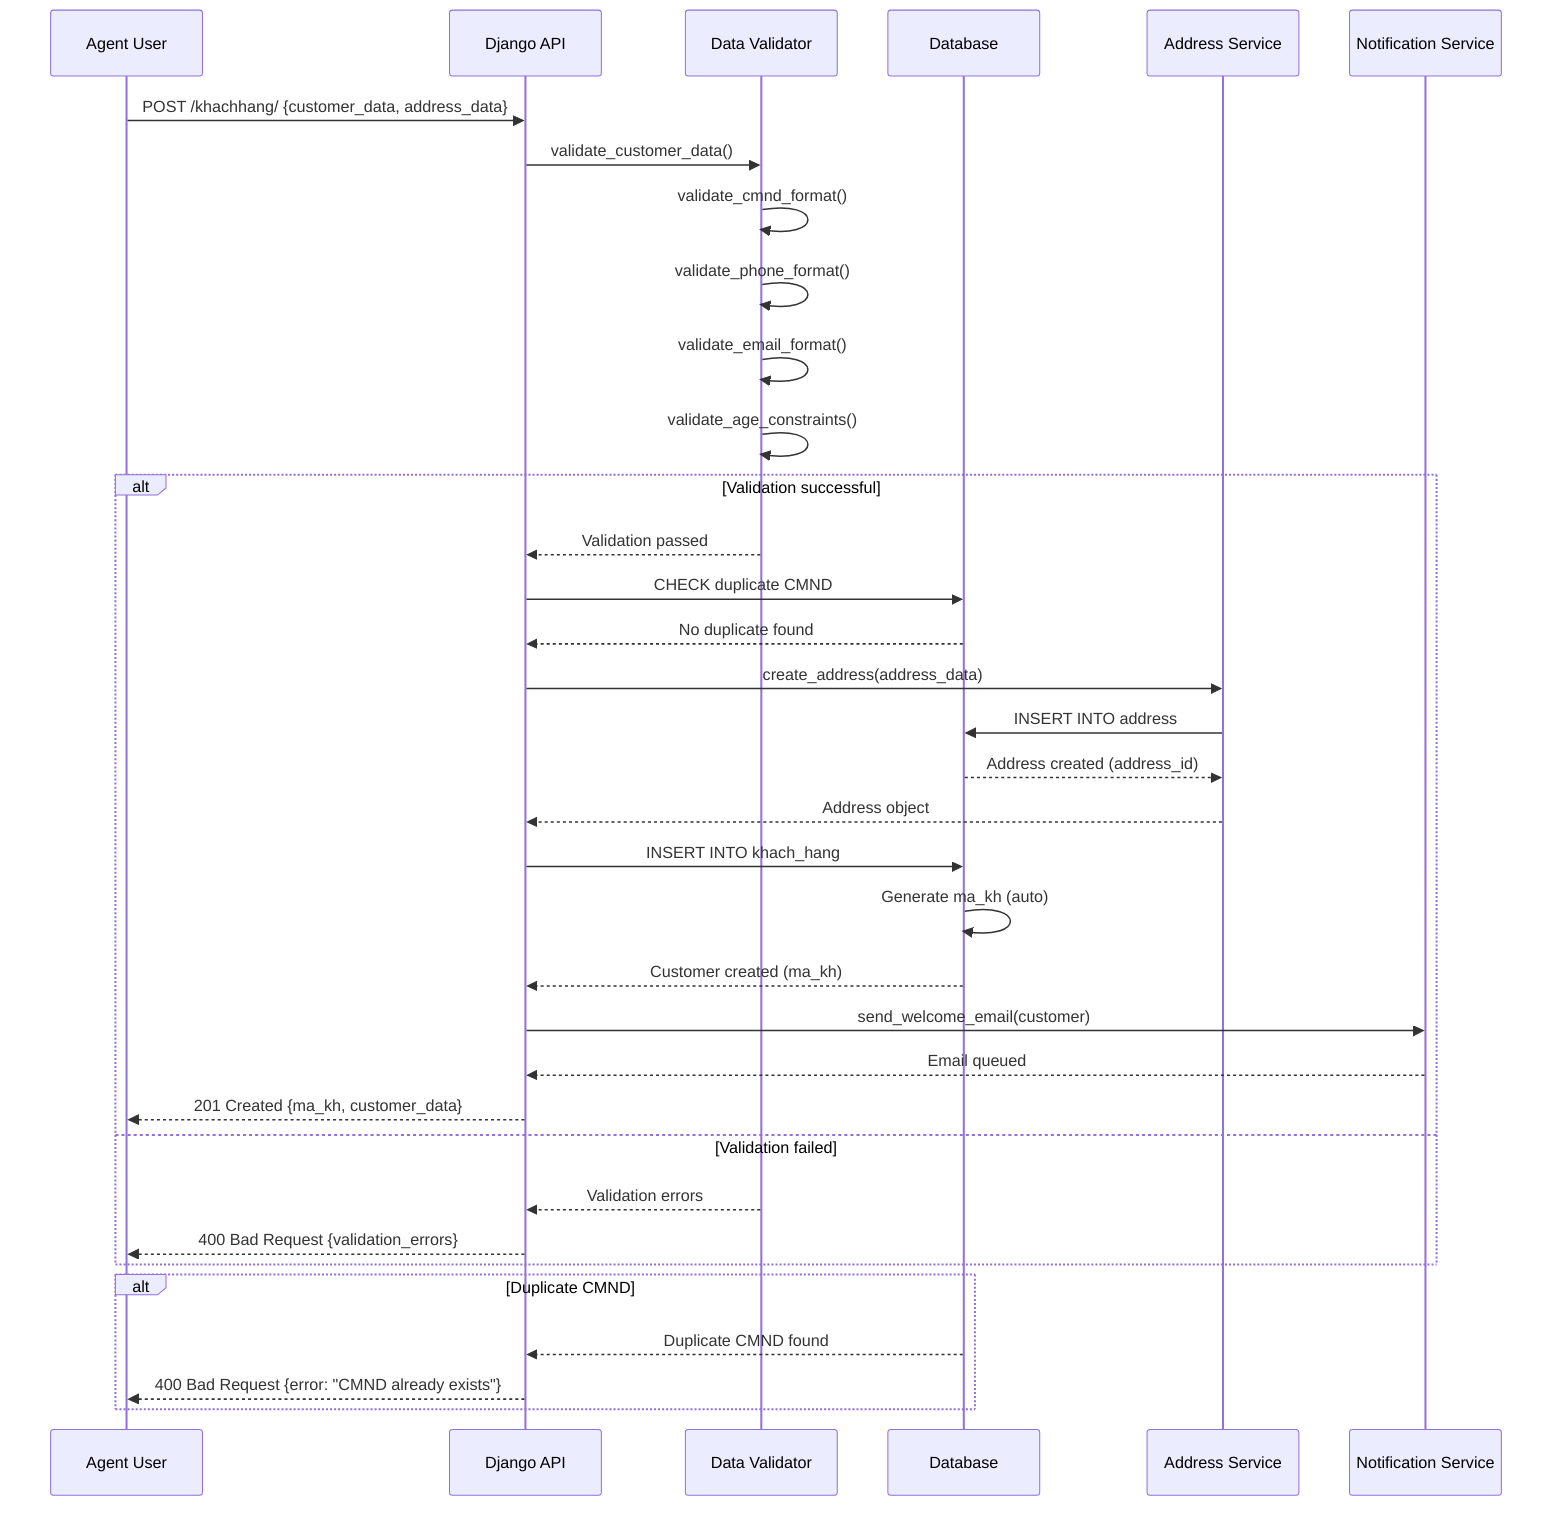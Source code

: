 sequenceDiagram
    participant Agent as Agent User
    participant API as Django API
    participant Validator as Data Validator
    participant DB as Database
    participant AddressService as Address Service
    participant NotificationService as Notification Service

    Agent->>API: POST /khachhang/ {customer_data, address_data}
    API->>Validator: validate_customer_data()
    
    Validator->>Validator: validate_cmnd_format()
    Validator->>Validator: validate_phone_format()
    Validator->>Validator: validate_email_format()
    Validator->>Validator: validate_age_constraints()
    
    alt Validation successful
        Validator-->>API: Validation passed
        
        API->>DB: CHECK duplicate CMND
        DB-->>API: No duplicate found
        
        API->>AddressService: create_address(address_data)
        AddressService->>DB: INSERT INTO address
        DB-->>AddressService: Address created (address_id)
        AddressService-->>API: Address object
        
        API->>DB: INSERT INTO khach_hang
        DB->>DB: Generate ma_kh (auto)
        DB-->>API: Customer created (ma_kh)
        
        API->>NotificationService: send_welcome_email(customer)
        NotificationService-->>API: Email queued
        
        API-->>Agent: 201 Created {ma_kh, customer_data}
        
    else Validation failed
        Validator-->>API: Validation errors
        API-->>Agent: 400 Bad Request {validation_errors}
    end

    alt Duplicate CMND
        DB-->>API: Duplicate CMND found
        API-->>Agent: 400 Bad Request {error: "CMND already exists"}
    end